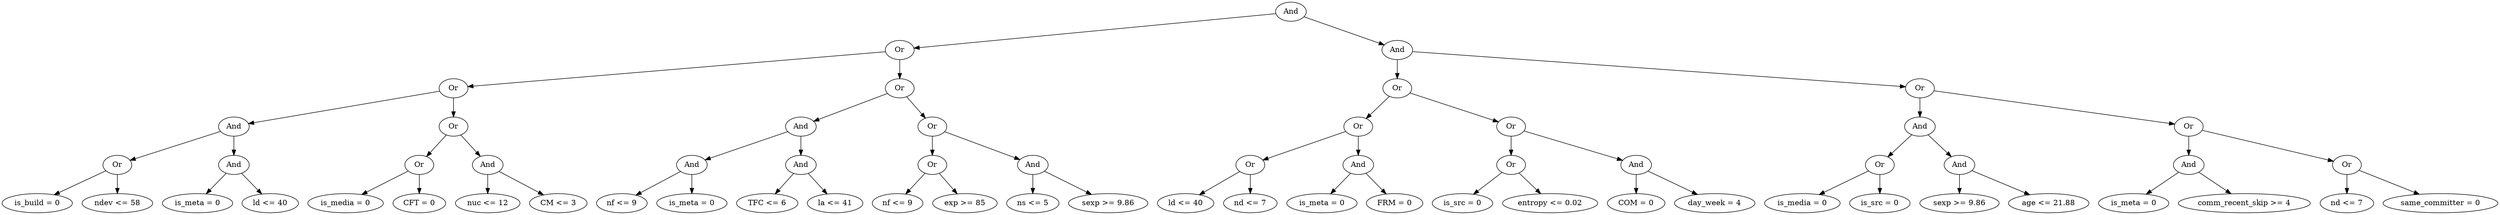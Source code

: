 digraph G {
	graph [bb="0,0,3897.1,396",
		dpi=78
	];
	node [label="\N"];
	1	 [height=0.5,
		label=And,
		pos="1882.9,378",
		width=0.75];
	2	 [height=0.5,
		label=Or,
		pos="1410.9,306",
		width=0.75];
	1 -> 2	 [pos="e,1437.2,310.89 1856.9,373.14 1777.5,361.37 1538.6,325.93 1447.1,312.36"];
	3	 [height=0.5,
		label=And,
		pos="2244.9,306",
		width=0.75];
	1 -> 3	 [pos="e,2219.1,312 1908.7,372.02 1972.1,359.76 2136.1,328.06 2209,313.95"];
	4	 [height=0.5,
		label=Or,
		pos="708.95,234",
		width=0.75];
	2 -> 4	 [pos="e,735.63,237.66 1384.3,302.34 1276.2,291.57 870.77,251.14 745.83,238.68"];
	5	 [height=0.5,
		label=Or,
		pos="1410.9,234",
		width=0.75];
	2 -> 5	 [pos="e,1410.9,252.1 1410.9,287.7 1410.9,279.98 1410.9,270.71 1410.9,262.11"];
	8	 [height=0.5,
		label=And,
		pos="359.95,162",
		width=0.75];
	4 -> 8	 [pos="e,385.65,168.15 683.28,227.85 621.89,215.54 466.44,184.36 395.82,170.2"];
	9	 [height=0.5,
		label=Or,
		pos="708.95,162",
		width=0.75];
	4 -> 9	 [pos="e,708.95,180.1 708.95,215.7 708.95,207.98 708.95,198.71 708.95,190.11"];
	16	 [height=0.5,
		label=Or,
		pos="178.95,90",
		width=0.75];
	8 -> 16	 [pos="e,201.68,99.794 337.02,152.13 305.2,139.83 247.47,117.5 211.28,103.51"];
	17	 [height=0.5,
		label=And,
		pos="359.95,90",
		width=0.75];
	8 -> 17	 [pos="e,359.95,108.1 359.95,143.7 359.95,135.98 359.95,126.71 359.95,118.11"];
	32	 [height=0.5,
		label="is_build = 0",
		pos="53.945,18",
		width=1.4985];
	16 -> 32	 [pos="e,80.517,33.88 158.86,77.753 140.18,67.291 111.92,51.468 89.441,38.878"];
	33	 [height=0.5,
		label="ndev <= 58",
		pos="178.95,18",
		width=1.4624];
	16 -> 33	 [pos="e,178.95,36.104 178.95,71.697 178.95,63.983 178.95,54.712 178.95,46.112"];
	34	 [height=0.5,
		label="is_meta = 0",
		pos="302.95,18",
		width=1.4804];
	17 -> 34	 [pos="e,316.49,35.628 347.58,73.811 340.34,64.927 331.04,53.504 322.8,43.388"];
	35	 [height=0.5,
		label="ld <= 40",
		pos="416.95,18",
		width=1.1735];
	17 -> 35	 [pos="e,403.81,35.134 372.31,73.811 379.65,64.8 389.12,53.177 397.44,42.955"];
	18	 [height=0.5,
		label=Or,
		pos="653.95,90",
		width=0.75];
	9 -> 18	 [pos="e,665.86,106.16 697.01,145.81 689.73,136.55 680.28,124.52 672.09,114.09"];
	19	 [height=0.5,
		label=And,
		pos="762.95,90",
		width=0.75];
	9 -> 19	 [pos="e,750.99,106.49 720.93,145.46 727.92,136.4 736.88,124.79 744.73,114.61"];
	36	 [height=0.5,
		label="is_media = 0",
		pos="534.95,18",
		width=1.6068];
	18 -> 36	 [pos="e,560.88,34.254 634.29,77.441 616.73,67.112 590.61,51.741 569.55,39.356"];
	37	 [height=0.5,
		label="CFT = 0",
		pos="653.95,18",
		width=1.1916];
	18 -> 37	 [pos="e,653.95,36.104 653.95,71.697 653.95,63.983 653.95,54.712 653.95,46.112"];
	38	 [height=0.5,
		label="nuc <= 12",
		pos="762.95,18",
		width=1.336];
	19 -> 38	 [pos="e,762.95,36.104 762.95,71.697 762.95,63.983 762.95,54.712 762.95,46.112"];
	39	 [height=0.5,
		label="CM <= 3",
		pos="873.95,18",
		width=1.2457];
	19 -> 39	 [pos="e,850.89,33.54 782.03,76.967 798.58,66.526 822.88,51.204 842.34,38.934"];
	10	 [height=0.5,
		label=And,
		pos="1256.9,162",
		width=0.75];
	5 -> 10	 [pos="e,1278.6,172.83 1389.2,223.12 1362.7,211.08 1317.8,190.66 1287.8,177.01"];
	11	 [height=0.5,
		label=Or,
		pos="1461.9,162",
		width=0.75];
	5 -> 11	 [pos="e,1450.7,178.49 1422.3,217.46 1428.9,208.4 1437.3,196.79 1444.7,186.61"];
	20	 [height=0.5,
		label=And,
		pos="1084.9,90",
		width=0.75];
	10 -> 20	 [pos="e,1107.4,100.15 1234.5,151.85 1204.5,139.64 1151.2,117.95 1117,104.03"];
	21	 [height=0.5,
		label=And,
		pos="1256.9,90",
		width=0.75];
	10 -> 21	 [pos="e,1256.9,108.1 1256.9,143.7 1256.9,135.98 1256.9,126.71 1256.9,118.11"];
	40	 [height=0.5,
		label="nf <= 9",
		pos="974.95,18",
		width=1.0652];
	20 -> 40	 [pos="e,996.91,32.976 1065.8,76.807 1049.1,66.209 1024.7,50.669 1005.4,38.37"];
	41	 [height=0.5,
		label="is_meta = 0",
		pos="1084.9,18",
		width=1.4804];
	20 -> 41	 [pos="e,1084.9,36.104 1084.9,71.697 1084.9,63.983 1084.9,54.712 1084.9,46.112"];
	42	 [height=0.5,
		label="TFC <= 6",
		pos="1203.9,18",
		width=1.336];
	21 -> 42	 [pos="e,1216.4,35.467 1245.2,73.465 1238.5,64.654 1230,53.43 1222.5,43.463"];
	43	 [height=0.5,
		label="la <= 41",
		pos="1310.9,18",
		width=1.1374];
	21 -> 43	 [pos="e,1298.2,35.467 1268.9,73.465 1275.7,64.654 1284.4,53.43 1292.1,43.463"];
	22	 [height=0.5,
		label=Or,
		pos="1461.9,90",
		width=0.75];
	11 -> 22	 [pos="e,1461.9,108.1 1461.9,143.7 1461.9,135.98 1461.9,126.71 1461.9,118.11"];
	23	 [height=0.5,
		label=And,
		pos="1616.9,90",
		width=0.75];
	11 -> 23	 [pos="e,1595.2,100.83 1483.8,151.12 1510.5,139.08 1555.7,118.66 1585.9,105.01"];
	44	 [height=0.5,
		label="nf <= 9",
		pos="1407.9,18",
		width=1.0652];
	22 -> 44	 [pos="e,1420.6,35.467 1450,73.465 1443.2,64.654 1434.5,53.43 1426.8,43.463"];
	45	 [height=0.5,
		label="exp >= 85",
		pos="1511.9,18",
		width=1.336];
	22 -> 45	 [pos="e,1500.2,35.467 1473,73.465 1479.3,64.742 1487.2,53.654 1494.3,43.762"];
	46	 [height=0.5,
		label="ns <= 5",
		pos="1616.9,18",
		width=1.0832];
	23 -> 46	 [pos="e,1616.9,36.104 1616.9,71.697 1616.9,63.983 1616.9,54.712 1616.9,46.112"];
	47	 [height=0.5,
		label="sexp >= 9.86",
		pos="1732.9,18",
		width=1.6429];
	23 -> 47	 [pos="e,1707.4,34.44 1636.4,77.284 1653.3,67.045 1678.4,51.941 1698.7,39.674"];
	6	 [height=0.5,
		label=Or,
		pos="2244.9,234",
		width=0.75];
	3 -> 6	 [pos="e,2244.9,252.1 2244.9,287.7 2244.9,279.98 2244.9,270.71 2244.9,262.11"];
	7	 [height=0.5,
		label=Or,
		pos="3008.9,234",
		width=0.75];
	3 -> 7	 [pos="e,2982.4,237.43 2271.7,302.55 2386.8,292.01 2839.9,250.49 2972.4,238.35"];
	12	 [height=0.5,
		label=Or,
		pos="2122.9,162",
		width=0.75];
	6 -> 12	 [pos="e,2142.8,174.4 2225.1,221.6 2205.1,210.16 2174.2,192.42 2151.6,179.46"];
	13	 [height=0.5,
		label=Or,
		pos="2358.9,162",
		width=0.75];
	6 -> 13	 [pos="e,2339.5,174.93 2264.3,221.13 2282.5,209.91 2310.1,192.97 2330.8,180.26"];
	24	 [height=0.5,
		label=Or,
		pos="1952.9,90",
		width=0.75];
	12 -> 24	 [pos="e,1975.3,100.22 2100.4,151.7 2070.7,139.49 2018.4,117.95 1984.7,104.09"];
	25	 [height=0.5,
		label=And,
		pos="2122.9,90",
		width=0.75];
	12 -> 25	 [pos="e,2122.9,108.1 2122.9,143.7 2122.9,135.98 2122.9,126.71 2122.9,118.11"];
	48	 [height=0.5,
		label="ld <= 40",
		pos="1851.9,18",
		width=1.1735];
	24 -> 48	 [pos="e,1873.3,33.834 1934.9,76.485 1920.2,66.305 1899.2,51.723 1881.9,39.794"];
	49	 [height=0.5,
		label="nd <= 7",
		pos="1952.9,18",
		width=1.1193];
	24 -> 49	 [pos="e,1952.9,36.104 1952.9,71.697 1952.9,63.983 1952.9,54.712 1952.9,46.112"];
	50	 [height=0.5,
		label="is_meta = 0",
		pos="2064.9,18",
		width=1.4804];
	25 -> 50	 [pos="e,2078.7,35.628 2110.4,73.811 2103,64.927 2093.5,53.504 2085.2,43.388"];
	51	 [height=0.5,
		label="FRM = 0",
		pos="2180.9,18",
		width=1.2457];
	25 -> 51	 [pos="e,2167.2,35.628 2135.5,73.811 2142.9,64.927 2152.4,53.504 2160.7,43.388"];
	26	 [height=0.5,
		label=Or,
		pos="2358.9,90",
		width=0.75];
	13 -> 26	 [pos="e,2358.9,108.1 2358.9,143.7 2358.9,135.98 2358.9,126.71 2358.9,118.11"];
	27	 [height=0.5,
		label=And,
		pos="2559.9,90",
		width=0.75];
	13 -> 27	 [pos="e,2536.6,99.115 2382.4,152.83 2418.2,140.37 2486.5,116.57 2527.2,102.41"];
	52	 [height=0.5,
		label="is_src = 0",
		pos="2290.9,18",
		width=1.3179];
	26 -> 52	 [pos="e,2306.7,35.198 2344.9,74.496 2335.9,65.28 2324.1,53.136 2313.8,42.559"];
	53	 [height=0.5,
		label="entropy <= 0.02",
		pos="2425.9,18",
		width=1.9318];
	26 -> 53	 [pos="e,2410,35.699 2372.8,74.496 2381.5,65.409 2392.9,53.475 2403,43.004"];
	54	 [height=0.5,
		label="COM = 0",
		pos="2559.9,18",
		width=1.2818];
	27 -> 54	 [pos="e,2559.9,36.104 2559.9,71.697 2559.9,63.983 2559.9,54.712 2559.9,46.112"];
	55	 [height=0.5,
		label="day_week = 4",
		pos="2685.9,18",
		width=1.7151];
	27 -> 55	 [pos="e,2658.2,34.394 2580.2,77.753 2598.8,67.427 2626.8,51.878 2649.3,39.37"];
	14	 [height=0.5,
		label=And,
		pos="3008.9,162",
		width=0.75];
	7 -> 14	 [pos="e,3008.9,180.1 3008.9,215.7 3008.9,207.98 3008.9,198.71 3008.9,190.11"];
	15	 [height=0.5,
		label=Or,
		pos="3423.9,162",
		width=0.75];
	7 -> 15	 [pos="e,3398,167.38 3034.9,228.62 3106.3,216.58 3305.7,182.94 3387.9,169.08"];
	28	 [height=0.5,
		label=Or,
		pos="2946.9,90",
		width=0.75];
	14 -> 28	 [pos="e,2960.1,105.82 2995.8,146.15 2987.4,136.69 2976.4,124.24 2966.9,113.56"];
	29	 [height=0.5,
		label=And,
		pos="3071.9,90",
		width=0.75];
	14 -> 29	 [pos="e,3058.6,105.82 3022.3,146.15 3030.8,136.69 3042,124.24 3051.6,113.56"];
	56	 [height=0.5,
		label="is_media = 0",
		pos="2823.9,18",
		width=1.6068];
	28 -> 56	 [pos="e,2850.4,34.067 2926.9,77.597 2908.6,67.178 2881.1,51.537 2859.1,39.034"];
	57	 [height=0.5,
		label="is_src = 0",
		pos="2946.9,18",
		width=1.3179];
	28 -> 57	 [pos="e,2946.9,36.104 2946.9,71.697 2946.9,63.983 2946.9,54.712 2946.9,46.112"];
	58	 [height=0.5,
		label="sexp >= 9.86",
		pos="3071.9,18",
		width=1.6429];
	29 -> 58	 [pos="e,3071.9,36.104 3071.9,71.697 3071.9,63.983 3071.9,54.712 3071.9,46.112"];
	59	 [height=0.5,
		label="age <= 21.88",
		pos="3207.9,18",
		width=1.6249];
	29 -> 59	 [pos="e,3179.3,33.766 3092.6,78.369 3113.2,67.775 3145.3,51.268 3170.4,38.346"];
	30	 [height=0.5,
		label=And,
		pos="3423.9,90",
		width=0.75];
	15 -> 30	 [pos="e,3423.9,108.1 3423.9,143.7 3423.9,135.98 3423.9,126.71 3423.9,118.11"];
	31	 [height=0.5,
		label=Or,
		pos="3668.9,90",
		width=0.75];
	15 -> 31	 [pos="e,3644.7,97.94 3448.3,154.03 3492.3,141.48 3584.8,115.04 3634.9,100.72"];
	60	 [height=0.5,
		label="is_meta = 0",
		pos="3337.9,18",
		width=1.4804];
	30 -> 60	 [pos="e,3357.5,34.906 3407.4,75.503 3395.4,65.806 3379.1,52.512 3365.3,41.256"];
	61	 [height=0.5,
		label="comm_recent_skip >= 4",
		pos="3509.9,18",
		width=2.7984];
	30 -> 61	 [pos="e,3489.5,35.667 3440.5,75.503 3452.1,66.094 3467.8,53.299 3481.4,42.264"];
	62	 [height=0.5,
		label="nd <= 7",
		pos="3668.9,18",
		width=1.1193];
	31 -> 62	 [pos="e,3668.9,36.104 3668.9,71.697 3668.9,63.983 3668.9,54.712 3668.9,46.112"];
	63	 [height=0.5,
		label="same_committer = 0",
		pos="3811.9,18",
		width=2.3651];
	31 -> 63	 [pos="e,3779.9,34.686 3690,78.671 3711.2,68.295 3744.5,52.034 3770.9,39.105"];
}
